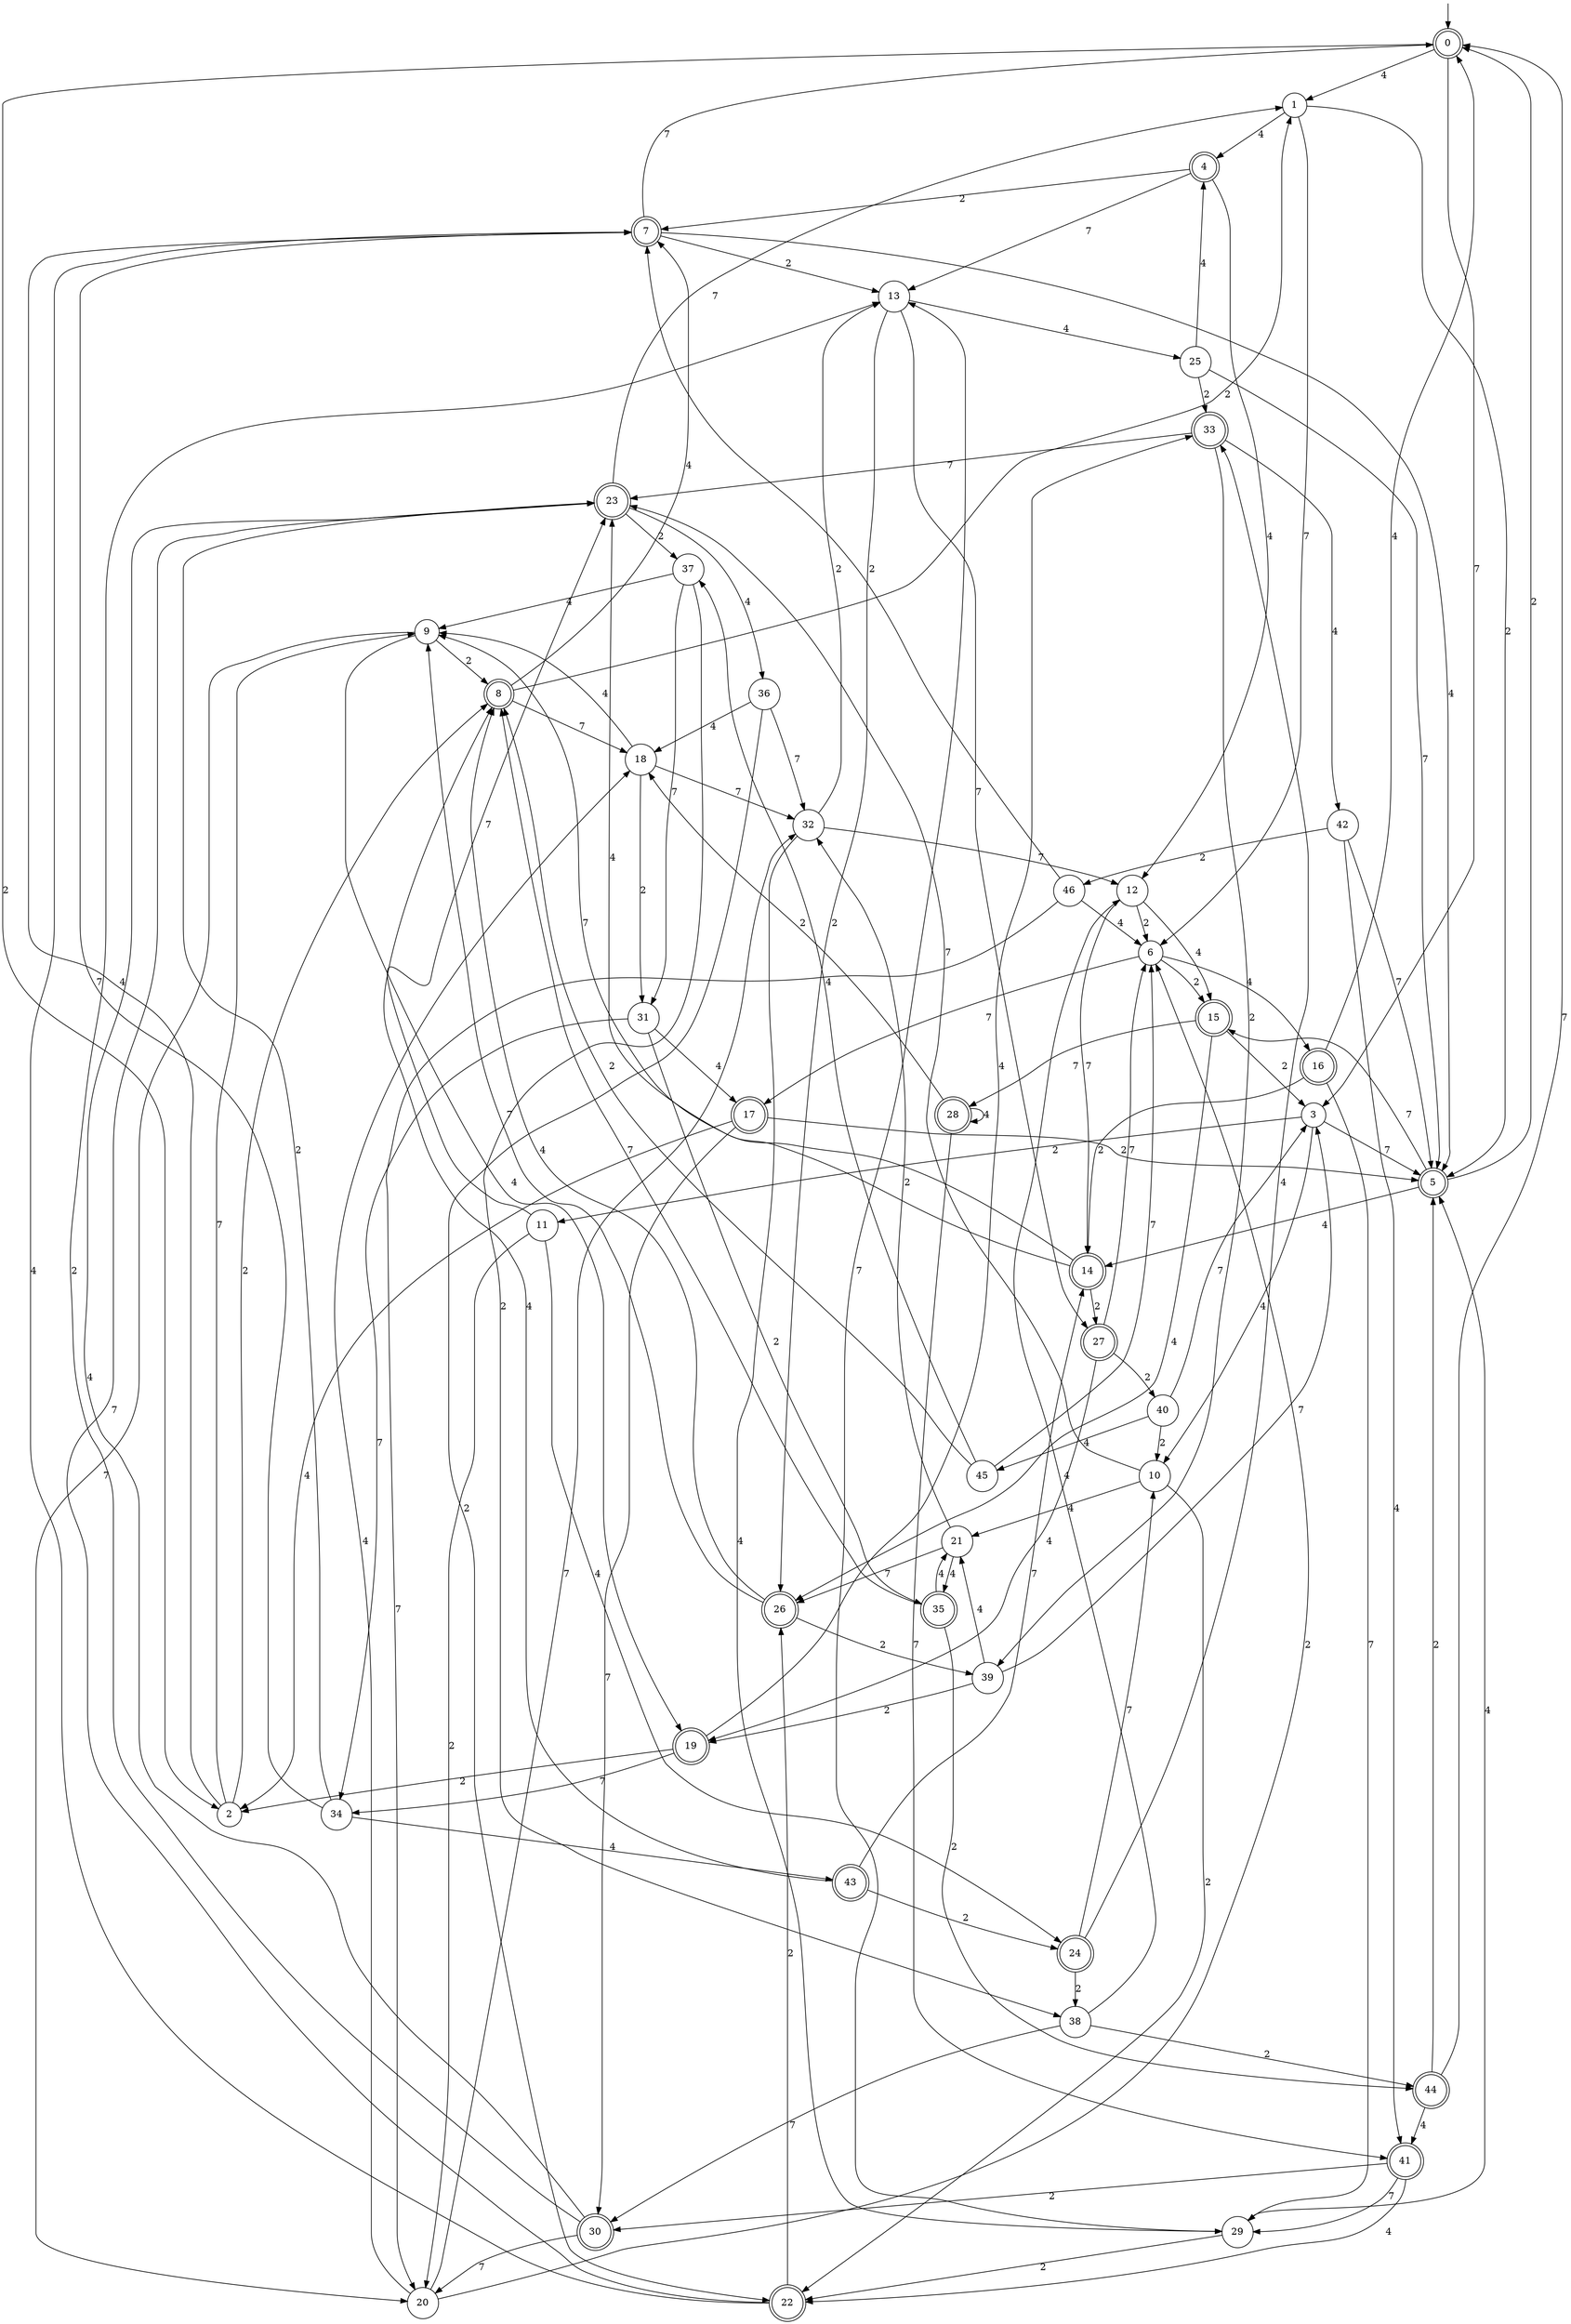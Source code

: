 digraph g {

	s0 [shape="doublecircle" label="0"];
	s1 [shape="circle" label="1"];
	s2 [shape="circle" label="2"];
	s3 [shape="circle" label="3"];
	s4 [shape="doublecircle" label="4"];
	s5 [shape="doublecircle" label="5"];
	s6 [shape="circle" label="6"];
	s7 [shape="doublecircle" label="7"];
	s8 [shape="doublecircle" label="8"];
	s9 [shape="circle" label="9"];
	s10 [shape="circle" label="10"];
	s11 [shape="circle" label="11"];
	s12 [shape="circle" label="12"];
	s13 [shape="circle" label="13"];
	s14 [shape="doublecircle" label="14"];
	s15 [shape="doublecircle" label="15"];
	s16 [shape="doublecircle" label="16"];
	s17 [shape="doublecircle" label="17"];
	s18 [shape="circle" label="18"];
	s19 [shape="doublecircle" label="19"];
	s20 [shape="circle" label="20"];
	s21 [shape="circle" label="21"];
	s22 [shape="doublecircle" label="22"];
	s23 [shape="doublecircle" label="23"];
	s24 [shape="doublecircle" label="24"];
	s25 [shape="circle" label="25"];
	s26 [shape="doublecircle" label="26"];
	s27 [shape="doublecircle" label="27"];
	s28 [shape="doublecircle" label="28"];
	s29 [shape="circle" label="29"];
	s30 [shape="doublecircle" label="30"];
	s31 [shape="circle" label="31"];
	s32 [shape="circle" label="32"];
	s33 [shape="doublecircle" label="33"];
	s34 [shape="circle" label="34"];
	s35 [shape="doublecircle" label="35"];
	s36 [shape="circle" label="36"];
	s37 [shape="circle" label="37"];
	s38 [shape="circle" label="38"];
	s39 [shape="circle" label="39"];
	s40 [shape="circle" label="40"];
	s41 [shape="doublecircle" label="41"];
	s42 [shape="circle" label="42"];
	s43 [shape="doublecircle" label="43"];
	s44 [shape="doublecircle" label="44"];
	s45 [shape="circle" label="45"];
	s46 [shape="circle" label="46"];
	s0 -> s1 [label="4"];
	s0 -> s2 [label="2"];
	s0 -> s3 [label="7"];
	s1 -> s4 [label="4"];
	s1 -> s5 [label="2"];
	s1 -> s6 [label="7"];
	s2 -> s7 [label="4"];
	s2 -> s8 [label="2"];
	s2 -> s9 [label="7"];
	s3 -> s10 [label="4"];
	s3 -> s11 [label="2"];
	s3 -> s5 [label="7"];
	s4 -> s12 [label="4"];
	s4 -> s7 [label="2"];
	s4 -> s13 [label="7"];
	s5 -> s14 [label="4"];
	s5 -> s0 [label="2"];
	s5 -> s15 [label="7"];
	s6 -> s16 [label="4"];
	s6 -> s15 [label="2"];
	s6 -> s17 [label="7"];
	s7 -> s5 [label="4"];
	s7 -> s13 [label="2"];
	s7 -> s0 [label="7"];
	s8 -> s7 [label="4"];
	s8 -> s1 [label="2"];
	s8 -> s18 [label="7"];
	s9 -> s19 [label="4"];
	s9 -> s8 [label="2"];
	s9 -> s20 [label="7"];
	s10 -> s21 [label="4"];
	s10 -> s22 [label="2"];
	s10 -> s23 [label="7"];
	s11 -> s24 [label="4"];
	s11 -> s20 [label="2"];
	s11 -> s23 [label="7"];
	s12 -> s15 [label="4"];
	s12 -> s6 [label="2"];
	s12 -> s14 [label="7"];
	s13 -> s25 [label="4"];
	s13 -> s26 [label="2"];
	s13 -> s27 [label="7"];
	s14 -> s23 [label="4"];
	s14 -> s27 [label="2"];
	s14 -> s9 [label="7"];
	s15 -> s26 [label="4"];
	s15 -> s3 [label="2"];
	s15 -> s28 [label="7"];
	s16 -> s0 [label="4"];
	s16 -> s14 [label="2"];
	s16 -> s29 [label="7"];
	s17 -> s2 [label="4"];
	s17 -> s5 [label="2"];
	s17 -> s30 [label="7"];
	s18 -> s9 [label="4"];
	s18 -> s31 [label="2"];
	s18 -> s32 [label="7"];
	s19 -> s33 [label="4"];
	s19 -> s2 [label="2"];
	s19 -> s34 [label="7"];
	s20 -> s18 [label="4"];
	s20 -> s6 [label="2"];
	s20 -> s32 [label="7"];
	s21 -> s35 [label="4"];
	s21 -> s32 [label="2"];
	s21 -> s26 [label="7"];
	s22 -> s7 [label="4"];
	s22 -> s26 [label="2"];
	s22 -> s23 [label="7"];
	s23 -> s36 [label="4"];
	s23 -> s37 [label="2"];
	s23 -> s1 [label="7"];
	s24 -> s33 [label="4"];
	s24 -> s38 [label="2"];
	s24 -> s10 [label="7"];
	s25 -> s4 [label="4"];
	s25 -> s33 [label="2"];
	s25 -> s5 [label="7"];
	s26 -> s8 [label="4"];
	s26 -> s39 [label="2"];
	s26 -> s9 [label="7"];
	s27 -> s19 [label="4"];
	s27 -> s40 [label="2"];
	s27 -> s6 [label="7"];
	s28 -> s28 [label="4"];
	s28 -> s18 [label="2"];
	s28 -> s41 [label="7"];
	s29 -> s5 [label="4"];
	s29 -> s22 [label="2"];
	s29 -> s13 [label="7"];
	s30 -> s23 [label="4"];
	s30 -> s13 [label="2"];
	s30 -> s20 [label="7"];
	s31 -> s17 [label="4"];
	s31 -> s35 [label="2"];
	s31 -> s34 [label="7"];
	s32 -> s29 [label="4"];
	s32 -> s13 [label="2"];
	s32 -> s12 [label="7"];
	s33 -> s42 [label="4"];
	s33 -> s39 [label="2"];
	s33 -> s23 [label="7"];
	s34 -> s43 [label="4"];
	s34 -> s23 [label="2"];
	s34 -> s7 [label="7"];
	s35 -> s21 [label="4"];
	s35 -> s44 [label="2"];
	s35 -> s8 [label="7"];
	s36 -> s18 [label="4"];
	s36 -> s22 [label="2"];
	s36 -> s32 [label="7"];
	s37 -> s9 [label="4"];
	s37 -> s38 [label="2"];
	s37 -> s31 [label="7"];
	s38 -> s12 [label="4"];
	s38 -> s44 [label="2"];
	s38 -> s30 [label="7"];
	s39 -> s21 [label="4"];
	s39 -> s19 [label="2"];
	s39 -> s3 [label="7"];
	s40 -> s45 [label="4"];
	s40 -> s10 [label="2"];
	s40 -> s3 [label="7"];
	s41 -> s22 [label="4"];
	s41 -> s30 [label="2"];
	s41 -> s29 [label="7"];
	s42 -> s41 [label="4"];
	s42 -> s46 [label="2"];
	s42 -> s5 [label="7"];
	s43 -> s8 [label="4"];
	s43 -> s24 [label="2"];
	s43 -> s14 [label="7"];
	s44 -> s41 [label="4"];
	s44 -> s5 [label="2"];
	s44 -> s0 [label="7"];
	s45 -> s37 [label="4"];
	s45 -> s8 [label="2"];
	s45 -> s6 [label="7"];
	s46 -> s6 [label="4"];
	s46 -> s7 [label="2"];
	s46 -> s20 [label="7"];

__start0 [label="" shape="none" width="0" height="0"];
__start0 -> s0;

}

